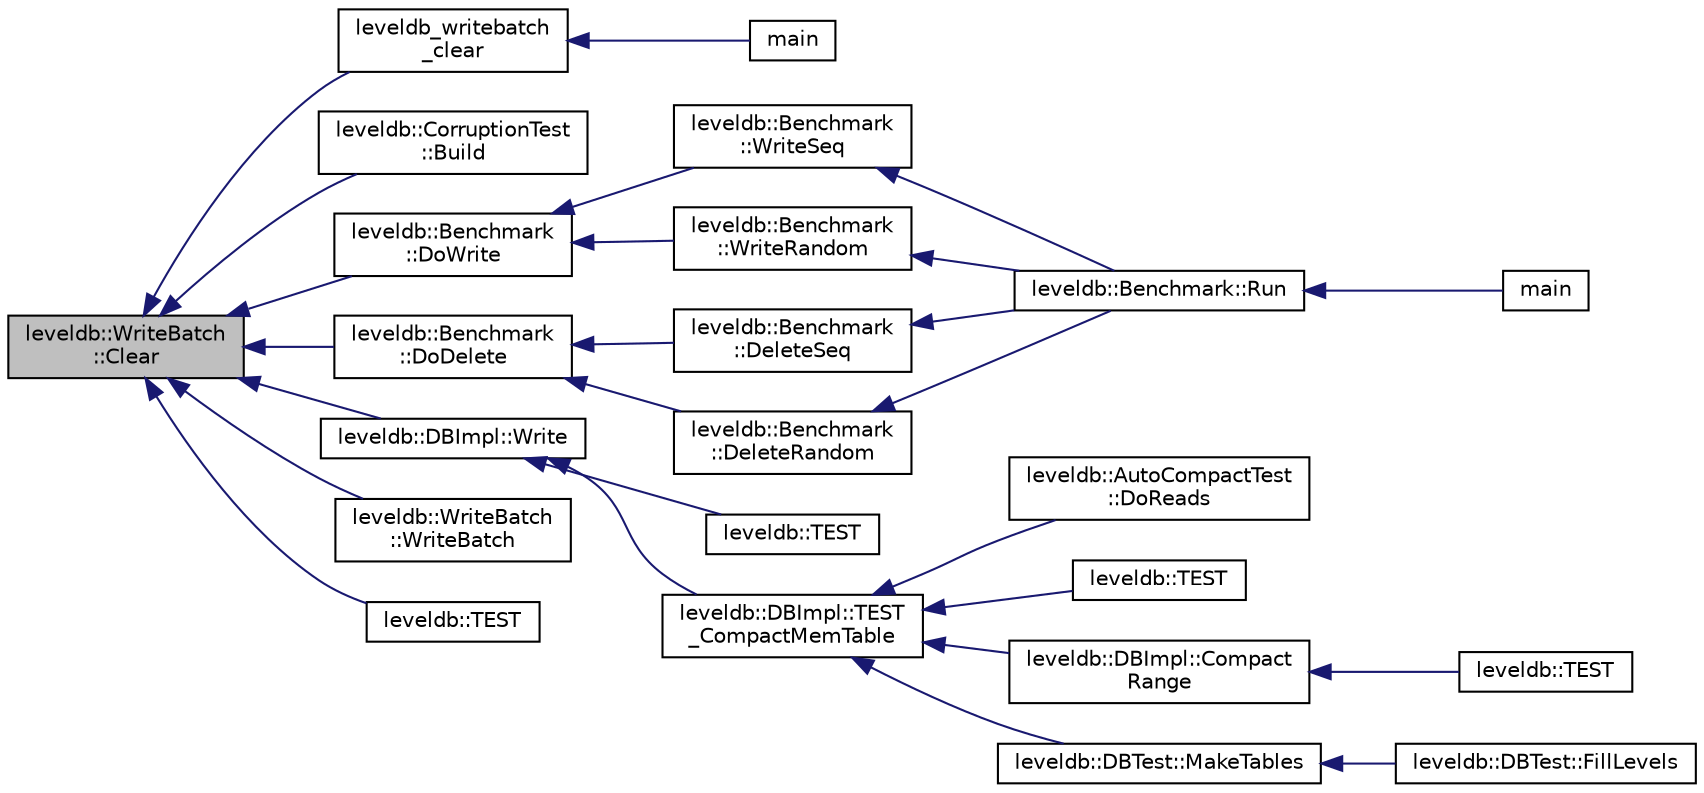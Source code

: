 digraph "leveldb::WriteBatch::Clear"
{
  edge [fontname="Helvetica",fontsize="10",labelfontname="Helvetica",labelfontsize="10"];
  node [fontname="Helvetica",fontsize="10",shape=record];
  rankdir="LR";
  Node1 [label="leveldb::WriteBatch\l::Clear",height=0.2,width=0.4,color="black", fillcolor="grey75", style="filled" fontcolor="black"];
  Node1 -> Node2 [dir="back",color="midnightblue",fontsize="10",style="solid",fontname="Helvetica"];
  Node2 [label="leveldb_writebatch\l_clear",height=0.2,width=0.4,color="black", fillcolor="white", style="filled",URL="$c_8h.html#a2cc074ce444b0e49eaee257ccf44a599"];
  Node2 -> Node3 [dir="back",color="midnightblue",fontsize="10",style="solid",fontname="Helvetica"];
  Node3 [label="main",height=0.2,width=0.4,color="black", fillcolor="white", style="filled",URL="$c__test_8c.html#a3c04138a5bfe5d72780bb7e82a18e627"];
  Node1 -> Node4 [dir="back",color="midnightblue",fontsize="10",style="solid",fontname="Helvetica"];
  Node4 [label="leveldb::CorruptionTest\l::Build",height=0.2,width=0.4,color="black", fillcolor="white", style="filled",URL="$classleveldb_1_1_corruption_test.html#a54d2114311c61356e879b5ccfc3cda18"];
  Node1 -> Node5 [dir="back",color="midnightblue",fontsize="10",style="solid",fontname="Helvetica"];
  Node5 [label="leveldb::Benchmark\l::DoWrite",height=0.2,width=0.4,color="black", fillcolor="white", style="filled",URL="$classleveldb_1_1_benchmark.html#a5791c3802a3ce7284073db7c4ca040e6"];
  Node5 -> Node6 [dir="back",color="midnightblue",fontsize="10",style="solid",fontname="Helvetica"];
  Node6 [label="leveldb::Benchmark\l::WriteSeq",height=0.2,width=0.4,color="black", fillcolor="white", style="filled",URL="$classleveldb_1_1_benchmark.html#ad0ec88def6560d587b42466f7cfef39c"];
  Node6 -> Node7 [dir="back",color="midnightblue",fontsize="10",style="solid",fontname="Helvetica"];
  Node7 [label="leveldb::Benchmark::Run",height=0.2,width=0.4,color="black", fillcolor="white", style="filled",URL="$classleveldb_1_1_benchmark.html#a2f262afa0c7d10fcf531fe9657fba490"];
  Node7 -> Node8 [dir="back",color="midnightblue",fontsize="10",style="solid",fontname="Helvetica"];
  Node8 [label="main",height=0.2,width=0.4,color="black", fillcolor="white", style="filled",URL="$db__bench_8cc.html#a3c04138a5bfe5d72780bb7e82a18e627"];
  Node5 -> Node9 [dir="back",color="midnightblue",fontsize="10",style="solid",fontname="Helvetica"];
  Node9 [label="leveldb::Benchmark\l::WriteRandom",height=0.2,width=0.4,color="black", fillcolor="white", style="filled",URL="$classleveldb_1_1_benchmark.html#a578f83feb70b8f5530557fd64da62e0c"];
  Node9 -> Node7 [dir="back",color="midnightblue",fontsize="10",style="solid",fontname="Helvetica"];
  Node1 -> Node10 [dir="back",color="midnightblue",fontsize="10",style="solid",fontname="Helvetica"];
  Node10 [label="leveldb::Benchmark\l::DoDelete",height=0.2,width=0.4,color="black", fillcolor="white", style="filled",URL="$classleveldb_1_1_benchmark.html#a987ec13830ab5ac11f152b23c6bddc95"];
  Node10 -> Node11 [dir="back",color="midnightblue",fontsize="10",style="solid",fontname="Helvetica"];
  Node11 [label="leveldb::Benchmark\l::DeleteSeq",height=0.2,width=0.4,color="black", fillcolor="white", style="filled",URL="$classleveldb_1_1_benchmark.html#a56edb0a3157cbc6c4d53b7c2bba7500d"];
  Node11 -> Node7 [dir="back",color="midnightblue",fontsize="10",style="solid",fontname="Helvetica"];
  Node10 -> Node12 [dir="back",color="midnightblue",fontsize="10",style="solid",fontname="Helvetica"];
  Node12 [label="leveldb::Benchmark\l::DeleteRandom",height=0.2,width=0.4,color="black", fillcolor="white", style="filled",URL="$classleveldb_1_1_benchmark.html#a3c8a9018862c652e48830cdb38269060"];
  Node12 -> Node7 [dir="back",color="midnightblue",fontsize="10",style="solid",fontname="Helvetica"];
  Node1 -> Node13 [dir="back",color="midnightblue",fontsize="10",style="solid",fontname="Helvetica"];
  Node13 [label="leveldb::DBImpl::Write",height=0.2,width=0.4,color="black", fillcolor="white", style="filled",URL="$classleveldb_1_1_d_b_impl.html#ac0d0b472717099d6a02ad9dace4e8ef4"];
  Node13 -> Node14 [dir="back",color="midnightblue",fontsize="10",style="solid",fontname="Helvetica"];
  Node14 [label="leveldb::TEST",height=0.2,width=0.4,color="black", fillcolor="white", style="filled",URL="$namespaceleveldb.html#a25dbda5a48ec782778d331e4ccb81b6b"];
  Node13 -> Node15 [dir="back",color="midnightblue",fontsize="10",style="solid",fontname="Helvetica"];
  Node15 [label="leveldb::DBImpl::TEST\l_CompactMemTable",height=0.2,width=0.4,color="black", fillcolor="white", style="filled",URL="$classleveldb_1_1_d_b_impl.html#a8642703fd1398cd8e3f5f24ee0b9da23"];
  Node15 -> Node16 [dir="back",color="midnightblue",fontsize="10",style="solid",fontname="Helvetica"];
  Node16 [label="leveldb::AutoCompactTest\l::DoReads",height=0.2,width=0.4,color="black", fillcolor="white", style="filled",URL="$classleveldb_1_1_auto_compact_test.html#a1d1feea1aef1257e461c35eb5b51fa52"];
  Node15 -> Node17 [dir="back",color="midnightblue",fontsize="10",style="solid",fontname="Helvetica"];
  Node17 [label="leveldb::TEST",height=0.2,width=0.4,color="black", fillcolor="white", style="filled",URL="$namespaceleveldb.html#a1da99cee14629599882010198aabfa2a"];
  Node15 -> Node18 [dir="back",color="midnightblue",fontsize="10",style="solid",fontname="Helvetica"];
  Node18 [label="leveldb::DBImpl::Compact\lRange",height=0.2,width=0.4,color="black", fillcolor="white", style="filled",URL="$classleveldb_1_1_d_b_impl.html#aa6df0739fc0b49380c284347e411b8ed"];
  Node18 -> Node19 [dir="back",color="midnightblue",fontsize="10",style="solid",fontname="Helvetica"];
  Node19 [label="leveldb::TEST",height=0.2,width=0.4,color="black", fillcolor="white", style="filled",URL="$namespaceleveldb.html#a2bb2a098a32d42044e6be132020b29b0"];
  Node15 -> Node20 [dir="back",color="midnightblue",fontsize="10",style="solid",fontname="Helvetica"];
  Node20 [label="leveldb::DBTest::MakeTables",height=0.2,width=0.4,color="black", fillcolor="white", style="filled",URL="$classleveldb_1_1_d_b_test.html#ace931478fa5ad2c48a8aa95a344e19fd"];
  Node20 -> Node21 [dir="back",color="midnightblue",fontsize="10",style="solid",fontname="Helvetica"];
  Node21 [label="leveldb::DBTest::FillLevels",height=0.2,width=0.4,color="black", fillcolor="white", style="filled",URL="$classleveldb_1_1_d_b_test.html#ac291d06db907f5fee7caf04f44f65493"];
  Node1 -> Node22 [dir="back",color="midnightblue",fontsize="10",style="solid",fontname="Helvetica"];
  Node22 [label="leveldb::WriteBatch\l::WriteBatch",height=0.2,width=0.4,color="black", fillcolor="white", style="filled",URL="$classleveldb_1_1_write_batch.html#a5287eda973cfd100149a034c871dcc44"];
  Node1 -> Node23 [dir="back",color="midnightblue",fontsize="10",style="solid",fontname="Helvetica"];
  Node23 [label="leveldb::TEST",height=0.2,width=0.4,color="black", fillcolor="white", style="filled",URL="$namespaceleveldb.html#a6b1521832d07ed987bc4ea6c3867bd00"];
}

